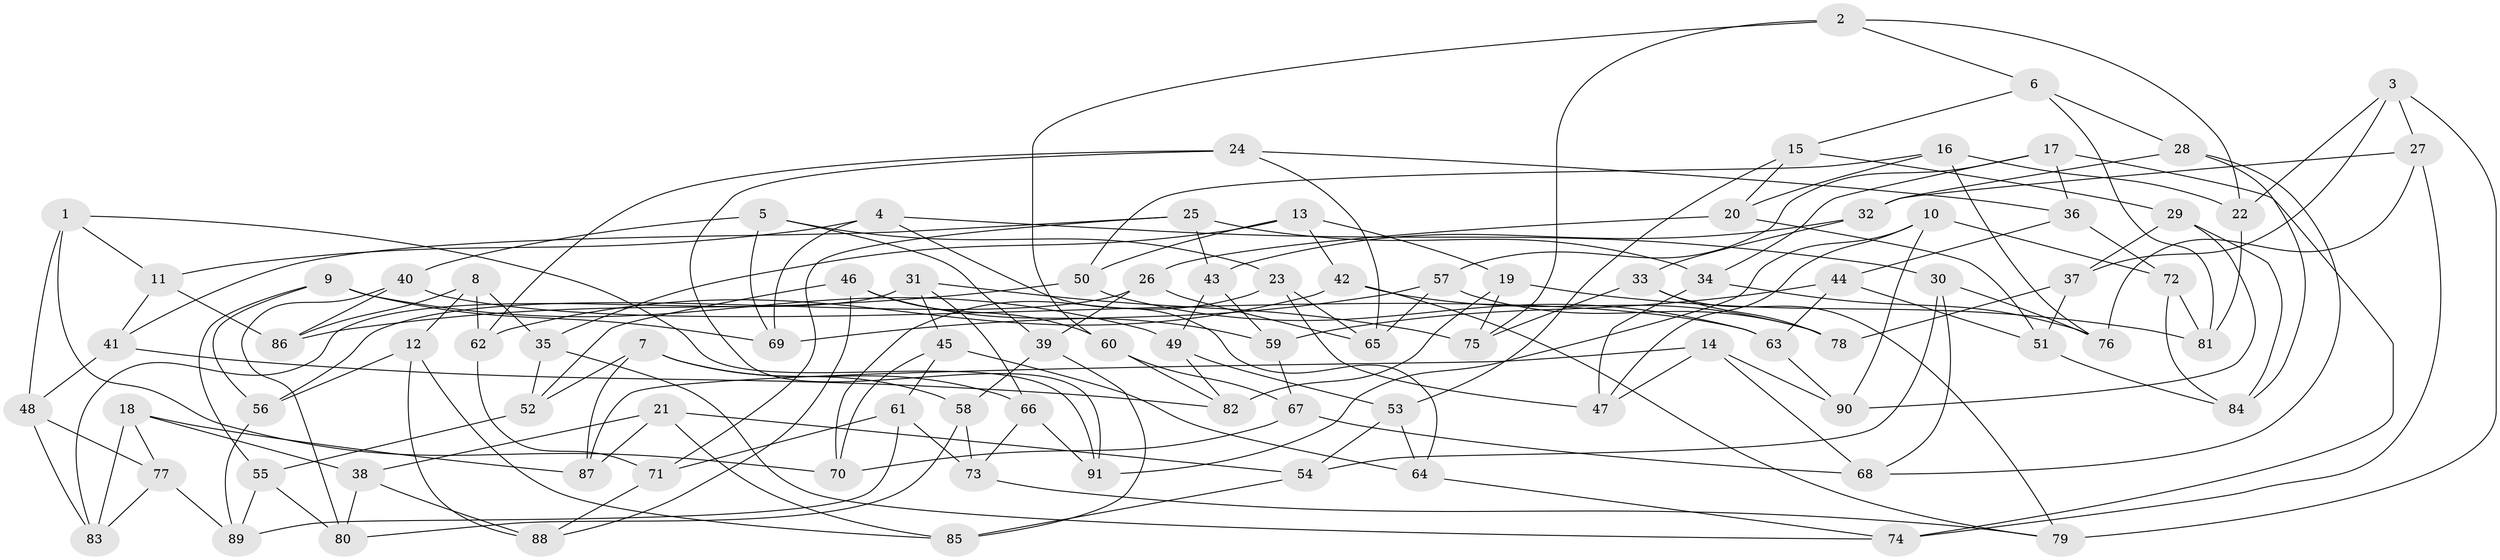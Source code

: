 // Generated by graph-tools (version 1.1) at 2025/50/03/09/25 03:50:44]
// undirected, 91 vertices, 182 edges
graph export_dot {
graph [start="1"]
  node [color=gray90,style=filled];
  1;
  2;
  3;
  4;
  5;
  6;
  7;
  8;
  9;
  10;
  11;
  12;
  13;
  14;
  15;
  16;
  17;
  18;
  19;
  20;
  21;
  22;
  23;
  24;
  25;
  26;
  27;
  28;
  29;
  30;
  31;
  32;
  33;
  34;
  35;
  36;
  37;
  38;
  39;
  40;
  41;
  42;
  43;
  44;
  45;
  46;
  47;
  48;
  49;
  50;
  51;
  52;
  53;
  54;
  55;
  56;
  57;
  58;
  59;
  60;
  61;
  62;
  63;
  64;
  65;
  66;
  67;
  68;
  69;
  70;
  71;
  72;
  73;
  74;
  75;
  76;
  77;
  78;
  79;
  80;
  81;
  82;
  83;
  84;
  85;
  86;
  87;
  88;
  89;
  90;
  91;
  1 -- 11;
  1 -- 70;
  1 -- 91;
  1 -- 48;
  2 -- 75;
  2 -- 22;
  2 -- 60;
  2 -- 6;
  3 -- 27;
  3 -- 37;
  3 -- 22;
  3 -- 79;
  4 -- 64;
  4 -- 30;
  4 -- 11;
  4 -- 69;
  5 -- 23;
  5 -- 40;
  5 -- 39;
  5 -- 69;
  6 -- 15;
  6 -- 81;
  6 -- 28;
  7 -- 52;
  7 -- 87;
  7 -- 66;
  7 -- 58;
  8 -- 35;
  8 -- 86;
  8 -- 12;
  8 -- 62;
  9 -- 56;
  9 -- 55;
  9 -- 49;
  9 -- 69;
  10 -- 91;
  10 -- 47;
  10 -- 90;
  10 -- 72;
  11 -- 41;
  11 -- 86;
  12 -- 88;
  12 -- 85;
  12 -- 56;
  13 -- 35;
  13 -- 50;
  13 -- 19;
  13 -- 42;
  14 -- 47;
  14 -- 68;
  14 -- 87;
  14 -- 90;
  15 -- 53;
  15 -- 20;
  15 -- 29;
  16 -- 22;
  16 -- 20;
  16 -- 76;
  16 -- 50;
  17 -- 74;
  17 -- 34;
  17 -- 36;
  17 -- 57;
  18 -- 83;
  18 -- 77;
  18 -- 38;
  18 -- 87;
  19 -- 81;
  19 -- 75;
  19 -- 82;
  20 -- 26;
  20 -- 51;
  21 -- 87;
  21 -- 54;
  21 -- 38;
  21 -- 85;
  22 -- 81;
  23 -- 47;
  23 -- 65;
  23 -- 70;
  24 -- 65;
  24 -- 36;
  24 -- 62;
  24 -- 91;
  25 -- 71;
  25 -- 41;
  25 -- 34;
  25 -- 43;
  26 -- 56;
  26 -- 65;
  26 -- 39;
  27 -- 74;
  27 -- 32;
  27 -- 76;
  28 -- 84;
  28 -- 32;
  28 -- 68;
  29 -- 84;
  29 -- 90;
  29 -- 37;
  30 -- 76;
  30 -- 54;
  30 -- 68;
  31 -- 75;
  31 -- 66;
  31 -- 83;
  31 -- 45;
  32 -- 33;
  32 -- 43;
  33 -- 79;
  33 -- 78;
  33 -- 75;
  34 -- 47;
  34 -- 76;
  35 -- 74;
  35 -- 52;
  36 -- 72;
  36 -- 44;
  37 -- 78;
  37 -- 51;
  38 -- 88;
  38 -- 80;
  39 -- 58;
  39 -- 85;
  40 -- 80;
  40 -- 63;
  40 -- 86;
  41 -- 48;
  41 -- 82;
  42 -- 79;
  42 -- 78;
  42 -- 62;
  43 -- 49;
  43 -- 59;
  44 -- 63;
  44 -- 51;
  44 -- 59;
  45 -- 61;
  45 -- 64;
  45 -- 70;
  46 -- 88;
  46 -- 59;
  46 -- 60;
  46 -- 52;
  48 -- 83;
  48 -- 77;
  49 -- 53;
  49 -- 82;
  50 -- 86;
  50 -- 63;
  51 -- 84;
  52 -- 55;
  53 -- 64;
  53 -- 54;
  54 -- 85;
  55 -- 89;
  55 -- 80;
  56 -- 89;
  57 -- 69;
  57 -- 78;
  57 -- 65;
  58 -- 73;
  58 -- 80;
  59 -- 67;
  60 -- 82;
  60 -- 67;
  61 -- 89;
  61 -- 71;
  61 -- 73;
  62 -- 71;
  63 -- 90;
  64 -- 74;
  66 -- 73;
  66 -- 91;
  67 -- 70;
  67 -- 68;
  71 -- 88;
  72 -- 81;
  72 -- 84;
  73 -- 79;
  77 -- 89;
  77 -- 83;
}
